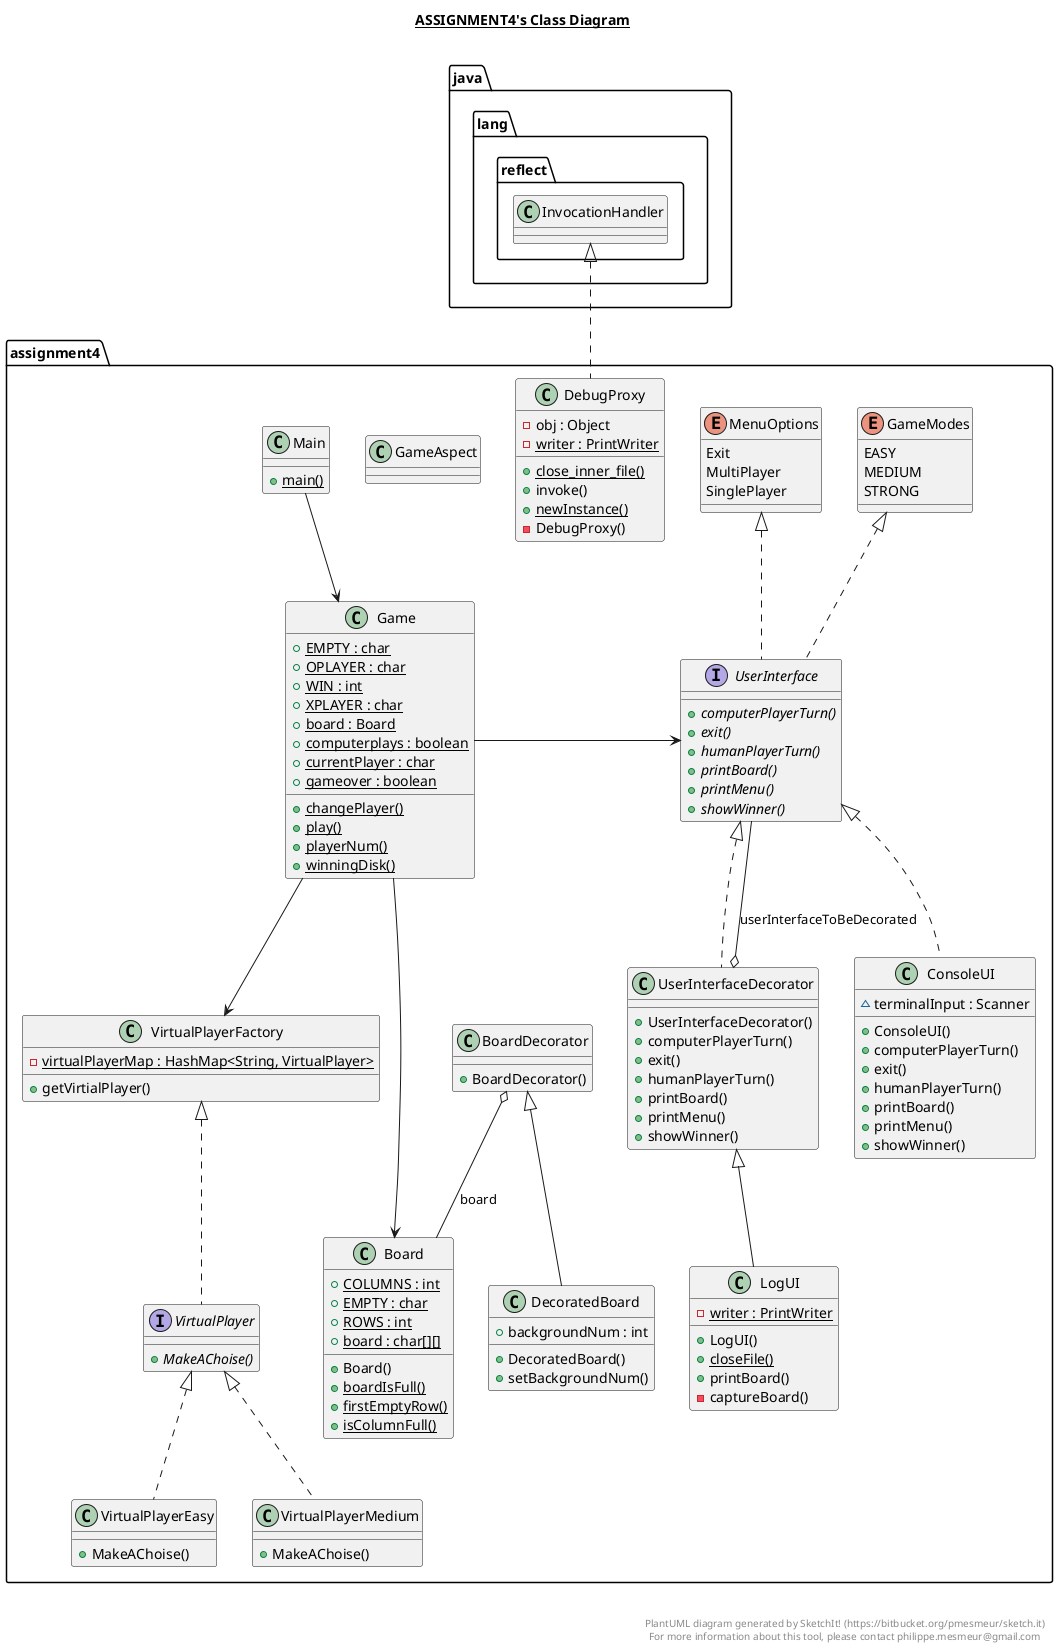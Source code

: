 @startuml

title __ASSIGNMENT4's Class Diagram__\n

  namespace assignment4 {
    class assignment4.Board {
        {static} + COLUMNS : int
        {static} + EMPTY : char
        {static} + ROWS : int
        {static} + board : char[][]
        + Board()
        {static} + boardIsFull()
        {static} + firstEmptyRow()
        {static} + isColumnFull()
    }
  }
  

  namespace assignment4 {
    class assignment4.BoardDecorator {
        + BoardDecorator()
    }
  }
  

  namespace assignment4 {
    class assignment4.ConsoleUI {
        ~ terminalInput : Scanner
        + ConsoleUI()
        + computerPlayerTurn()
        + exit()
        + humanPlayerTurn()
        + printBoard()
        + printMenu()
        + showWinner()
    }
  }
  

  namespace assignment4 {
    class assignment4.DebugProxy {
        - obj : Object
        {static} - writer : PrintWriter
        {static} + close_inner_file()
        + invoke()
        {static} + newInstance()
        - DebugProxy()
    }
  }
  

  namespace assignment4 {
    class assignment4.DecoratedBoard {
        + backgroundNum : int
        + DecoratedBoard()
        + setBackgroundNum()
    }
  }
  

  namespace assignment4 {
    class assignment4.Game {
        {static} + EMPTY : char
        {static} + OPLAYER : char
        {static} + WIN : int
        {static} + XPLAYER : char
        {static} + board : Board
        {static} + computerplays : boolean
        {static} + currentPlayer : char
        {static} + gameover : boolean
        {static} + changePlayer()
        {static} + play()
        {static} + playerNum()
        {static} + winningDisk()
    }
  }
  

  namespace assignment4 {
    class assignment4.GameAspect {
    }
  }
  

  namespace assignment4 {
    enum GameModes {
      EASY
      MEDIUM
      STRONG
    }
  }
  

  namespace assignment4 {
    class assignment4.LogUI {
        {static} - writer : PrintWriter
        + LogUI()
        {static} + closeFile()
        + printBoard()
        - captureBoard()
    }
  }
  

  namespace assignment4 {
    class assignment4.Main {
        {static} + main()
    }
  }
  

  namespace assignment4 {
    enum MenuOptions {
      Exit
      MultiPlayer
      SinglePlayer
    }
  }
  

  namespace assignment4 {
    interface assignment4.UserInterface {
        {abstract} + computerPlayerTurn()
        {abstract} + exit()
        {abstract} + humanPlayerTurn()
        {abstract} + printBoard()
        {abstract} + printMenu()
        {abstract} + showWinner()
    }
  }
  

  namespace assignment4 {
    class assignment4.UserInterfaceDecorator {
        + UserInterfaceDecorator()
        + computerPlayerTurn()
        + exit()
        + humanPlayerTurn()
        + printBoard()
        + printMenu()
        + showWinner()
    }
  }
  

  namespace assignment4 {
    interface assignment4.VirtualPlayer {
        {abstract} + MakeAChoise()
    }
  }
  

  namespace assignment4 {
    class assignment4.VirtualPlayerEasy {
        + MakeAChoise()
    }
  }
  

  namespace assignment4 {
    class assignment4.VirtualPlayerFactory {
        {static} - virtualPlayerMap : HashMap<String, VirtualPlayer>
        + getVirtialPlayer()
    }
  }
  

  namespace assignment4 {
    class assignment4.VirtualPlayerMedium {
        + MakeAChoise()
    }
  }
  


  assignment4.ConsoleUI .up.|> assignment4.UserInterface
  assignment4.DebugProxy .up.|> java.lang.reflect.InvocationHandler
  assignment4.LogUI -up-|> assignment4.UserInterfaceDecorator
  assignment4.UserInterfaceDecorator .up.|> assignment4.UserInterface
  assignment4.UserInterfaceDecorator o-- assignment4.UserInterface : userInterfaceToBeDecorated
  assignment4.VirtualPlayerEasy .up.|> assignment4.VirtualPlayer
  assignment4.VirtualPlayerMedium .up.|> assignment4.VirtualPlayer
  assignment4.VirtualPlayer .up.|> assignment4.VirtualPlayerFactory
  assignment4.BoardDecorator o-- assignment4.Board : board
  assignment4.DecoratedBoard -up-|> assignment4.BoardDecorator
  assignment4.UserInterface .up.|> assignment4.GameModes
  assignment4.UserInterface .up.|> assignment4.MenuOptions

  assignment4.Main --> assignment4.Game
  assignment4.Game ---> assignment4.Board
  assignment4.Game -> assignment4.UserInterface
  assignment4.Game --> assignment4.VirtualPlayerFactory


right footer


PlantUML diagram generated by SketchIt! (https://bitbucket.org/pmesmeur/sketch.it)
For more information about this tool, please contact philippe.mesmeur@gmail.com
endfooter

@enduml
